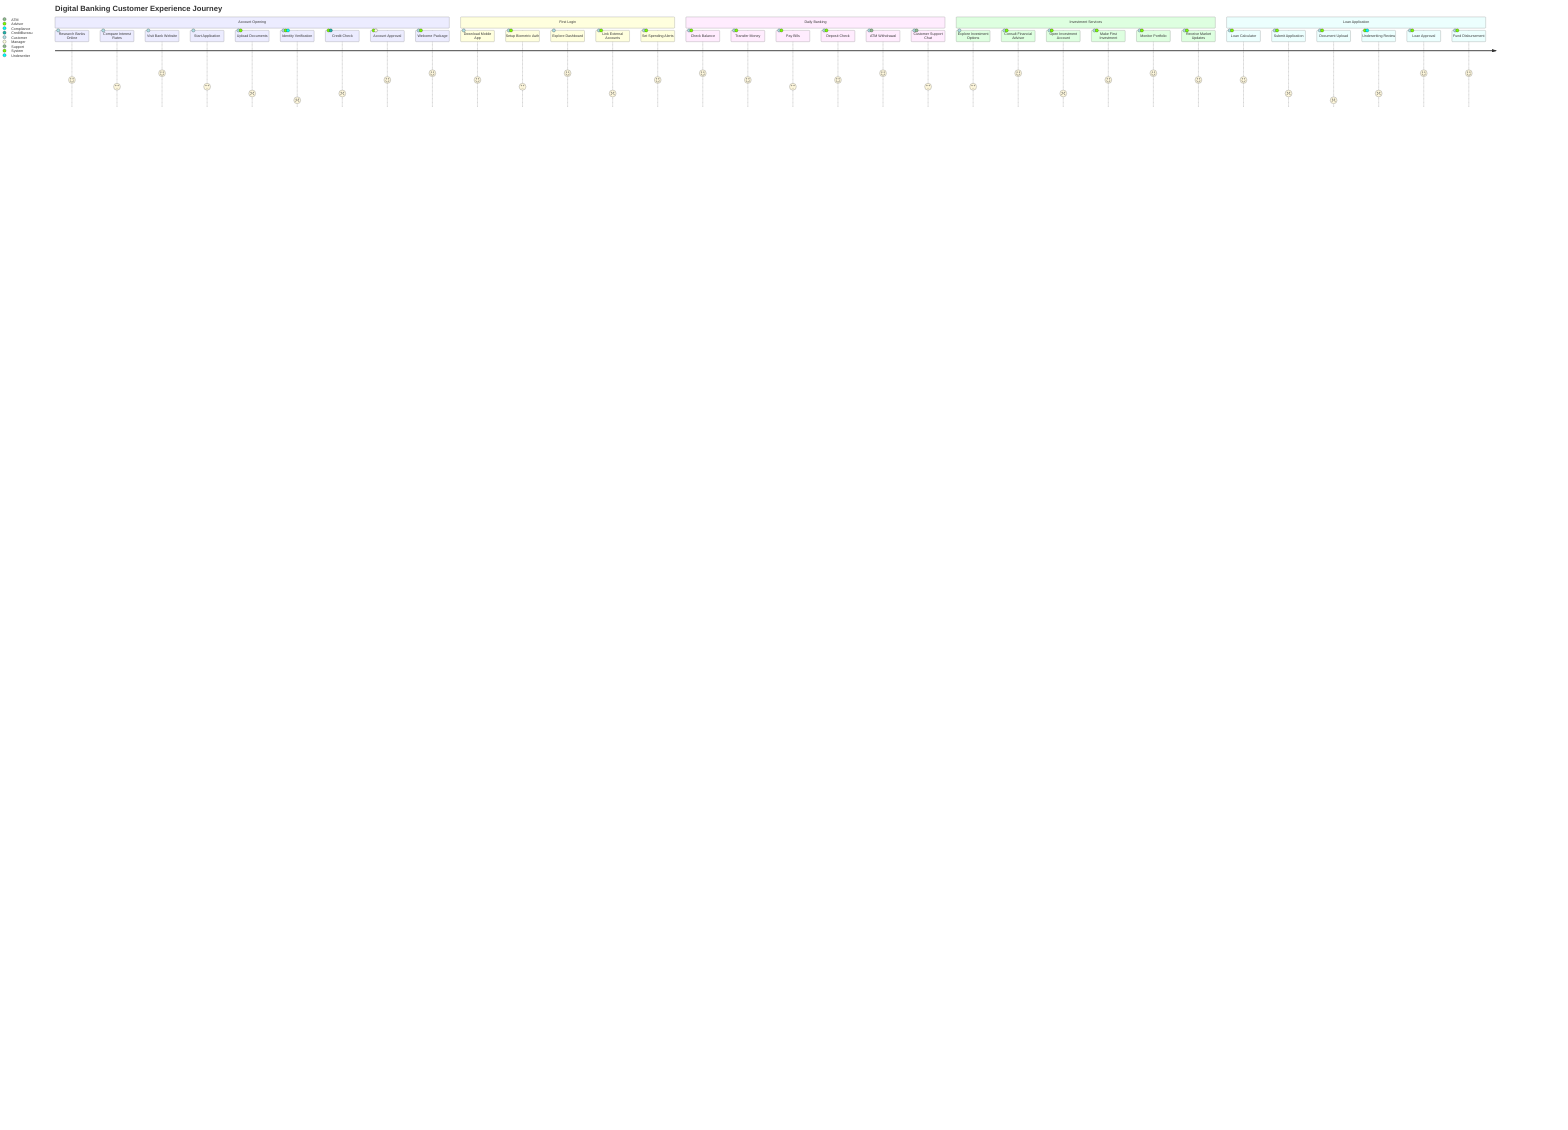 journey
    title Digital Banking Customer Experience Journey
    section Account Opening
        Research Banks Online: 4: Customer
        Compare Interest Rates: 3: Customer
        Visit Bank Website: 5: Customer
        Start Application: 3: Customer
        Upload Documents: 2: Customer, System
        Identity Verification: 1: Customer, System, Compliance
        Credit Check: 2: System, CreditBureau
        Account Approval: 4: System, Manager
        Welcome Package: 5: Customer, System
    section First Login
        Download Mobile App: 4: Customer
        Setup Biometric Auth: 3: Customer, System
        Explore Dashboard: 5: Customer
        Link External Accounts: 2: Customer, System
        Set Spending Alerts: 4: Customer, System
    section Daily Banking
        Check Balance: 5: Customer, System
        Transfer Money: 4: Customer, System
        Pay Bills: 3: Customer, System
        Deposit Check: 4: Customer, System
        ATM Withdrawal: 5: Customer, ATM
        Customer Support Chat: 3: Customer, Support
    section Investment Services
        Explore Investment Options: 3: Customer
        Consult Financial Advisor: 5: Customer, Advisor
        Open Investment Account: 2: Customer, System
        Make First Investment: 4: Customer, System
        Monitor Portfolio: 5: Customer, System
        Receive Market Updates: 4: Customer, System
    section Loan Application
        Loan Calculator: 4: Customer, System
        Submit Application: 2: Customer, System
        Document Upload: 1: Customer, System
        Underwriting Review: 2: System, Underwriter
        Loan Approval: 5: Customer, System
        Fund Disbursement: 5: Customer, System